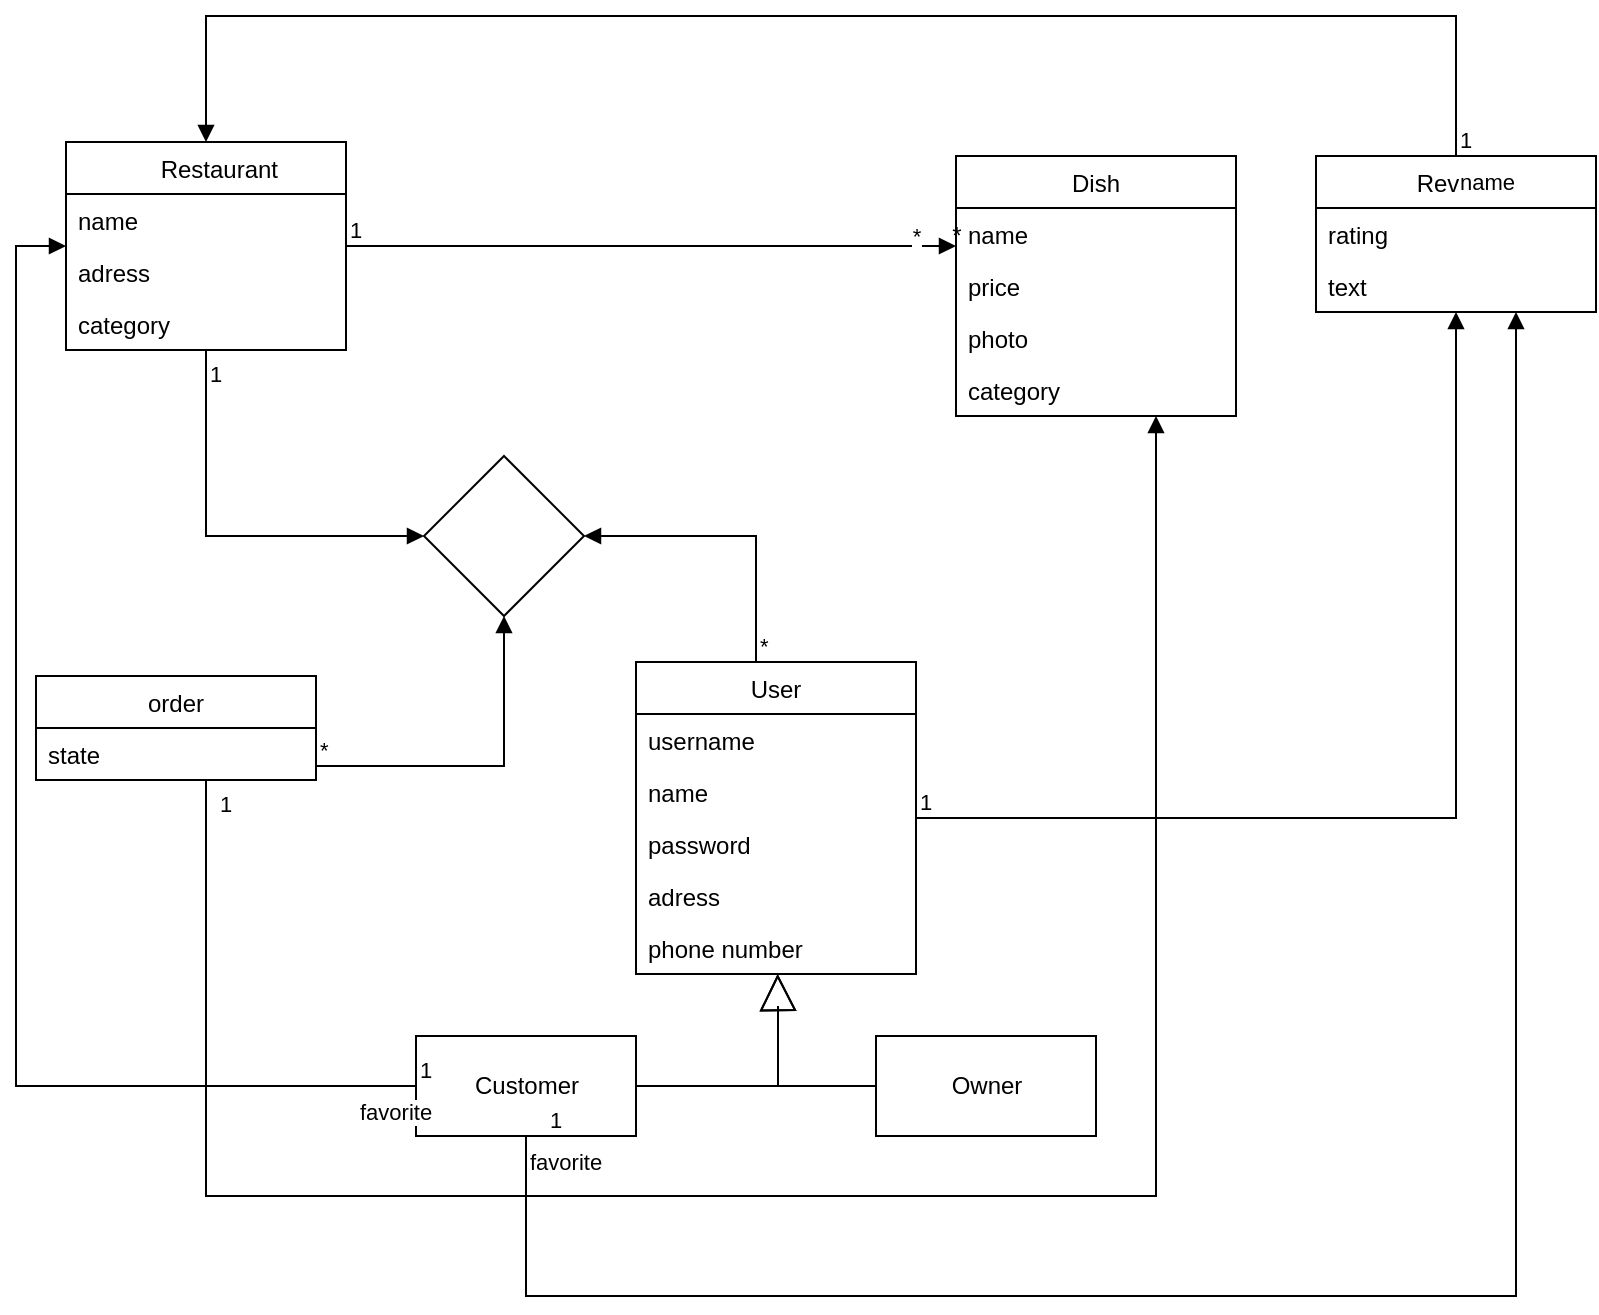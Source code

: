 <mxfile version="16.5.2" type="github">
  <diagram id="V-8uuCBXXXRlI4_VmbDH" name="Page-1">
    <mxGraphModel dx="1422" dy="725" grid="1" gridSize="10" guides="1" tooltips="1" connect="1" arrows="1" fold="1" page="1" pageScale="1" pageWidth="850" pageHeight="1100" math="0" shadow="0">
      <root>
        <mxCell id="0" />
        <mxCell id="1" parent="0" />
        <mxCell id="EaHBdy7zqVaC9TPAFiwn-1" value="Customer" style="html=1;" vertex="1" parent="1">
          <mxGeometry x="220" y="560" width="110" height="50" as="geometry" />
        </mxCell>
        <mxCell id="EaHBdy7zqVaC9TPAFiwn-2" value="Owner" style="html=1;" vertex="1" parent="1">
          <mxGeometry x="450" y="560" width="110" height="50" as="geometry" />
        </mxCell>
        <mxCell id="EaHBdy7zqVaC9TPAFiwn-3" value="" style="endArrow=block;endSize=16;endFill=0;html=1;rounded=0;" edge="1" parent="1" source="EaHBdy7zqVaC9TPAFiwn-1" target="EaHBdy7zqVaC9TPAFiwn-18">
          <mxGeometry width="160" relative="1" as="geometry">
            <mxPoint x="236" y="500" as="sourcePoint" />
            <mxPoint x="401" y="450" as="targetPoint" />
            <Array as="points">
              <mxPoint x="401" y="585" />
              <mxPoint x="401" y="545" />
            </Array>
          </mxGeometry>
        </mxCell>
        <mxCell id="EaHBdy7zqVaC9TPAFiwn-4" value="" style="endArrow=block;endSize=16;endFill=0;html=1;rounded=0;" edge="1" parent="1" source="EaHBdy7zqVaC9TPAFiwn-2" target="EaHBdy7zqVaC9TPAFiwn-18">
          <mxGeometry width="160" relative="1" as="geometry">
            <mxPoint x="486" y="480" as="sourcePoint" />
            <mxPoint x="401" y="450" as="targetPoint" />
            <Array as="points">
              <mxPoint x="401" y="585" />
              <mxPoint x="401" y="545" />
            </Array>
          </mxGeometry>
        </mxCell>
        <mxCell id="EaHBdy7zqVaC9TPAFiwn-5" value="" style="endArrow=block;endFill=1;html=1;edgeStyle=orthogonalEdgeStyle;align=left;verticalAlign=top;rounded=0;" edge="1" parent="1" source="EaHBdy7zqVaC9TPAFiwn-24" target="EaHBdy7zqVaC9TPAFiwn-28">
          <mxGeometry x="-1" relative="1" as="geometry">
            <mxPoint x="170" y="165" as="sourcePoint" />
            <mxPoint x="304" y="172" as="targetPoint" />
            <Array as="points">
              <mxPoint x="420" y="165" />
              <mxPoint x="420" y="165" />
            </Array>
          </mxGeometry>
        </mxCell>
        <mxCell id="EaHBdy7zqVaC9TPAFiwn-6" value="1" style="edgeLabel;resizable=0;html=1;align=left;verticalAlign=bottom;" connectable="0" vertex="1" parent="EaHBdy7zqVaC9TPAFiwn-5">
          <mxGeometry x="-1" relative="1" as="geometry" />
        </mxCell>
        <mxCell id="EaHBdy7zqVaC9TPAFiwn-7" value="*" style="edgeLabel;html=1;align=center;verticalAlign=middle;resizable=0;points=[];" vertex="1" connectable="0" parent="EaHBdy7zqVaC9TPAFiwn-5">
          <mxGeometry x="0.328" y="-4" relative="1" as="geometry">
            <mxPoint x="82" y="-9" as="offset" />
          </mxGeometry>
        </mxCell>
        <mxCell id="EaHBdy7zqVaC9TPAFiwn-8" value="*" style="text;html=1;align=center;verticalAlign=middle;resizable=0;points=[];autosize=1;strokeColor=none;fillColor=none;" vertex="1" parent="1">
          <mxGeometry x="480" y="150" width="20" height="20" as="geometry" />
        </mxCell>
        <mxCell id="EaHBdy7zqVaC9TPAFiwn-9" value="" style="rhombus;whiteSpace=wrap;html=1;" vertex="1" parent="1">
          <mxGeometry x="224" y="270" width="80" height="80" as="geometry" />
        </mxCell>
        <mxCell id="EaHBdy7zqVaC9TPAFiwn-10" value="" style="endArrow=block;endFill=1;html=1;edgeStyle=orthogonalEdgeStyle;align=left;verticalAlign=top;rounded=0;" edge="1" parent="1" source="EaHBdy7zqVaC9TPAFiwn-40" target="EaHBdy7zqVaC9TPAFiwn-9">
          <mxGeometry x="-1" relative="1" as="geometry">
            <mxPoint x="170" y="425" as="sourcePoint" />
            <mxPoint x="490" y="370" as="targetPoint" />
            <Array as="points">
              <mxPoint x="264" y="425" />
            </Array>
          </mxGeometry>
        </mxCell>
        <mxCell id="EaHBdy7zqVaC9TPAFiwn-11" value="*" style="edgeLabel;resizable=0;html=1;align=left;verticalAlign=bottom;" connectable="0" vertex="1" parent="EaHBdy7zqVaC9TPAFiwn-10">
          <mxGeometry x="-1" relative="1" as="geometry" />
        </mxCell>
        <mxCell id="EaHBdy7zqVaC9TPAFiwn-12" value="" style="endArrow=block;endFill=1;html=1;edgeStyle=orthogonalEdgeStyle;align=left;verticalAlign=top;rounded=0;" edge="1" parent="1" source="EaHBdy7zqVaC9TPAFiwn-18" target="EaHBdy7zqVaC9TPAFiwn-9">
          <mxGeometry x="-1" relative="1" as="geometry">
            <mxPoint x="390" y="400" as="sourcePoint" />
            <mxPoint x="490" y="370" as="targetPoint" />
            <Array as="points">
              <mxPoint x="390" y="310" />
            </Array>
          </mxGeometry>
        </mxCell>
        <mxCell id="EaHBdy7zqVaC9TPAFiwn-13" value="*" style="edgeLabel;resizable=0;html=1;align=left;verticalAlign=bottom;" connectable="0" vertex="1" parent="EaHBdy7zqVaC9TPAFiwn-12">
          <mxGeometry x="-1" relative="1" as="geometry" />
        </mxCell>
        <mxCell id="EaHBdy7zqVaC9TPAFiwn-14" value="" style="endArrow=block;endFill=1;html=1;edgeStyle=orthogonalEdgeStyle;align=left;verticalAlign=top;rounded=0;" edge="1" parent="1" source="EaHBdy7zqVaC9TPAFiwn-24" target="EaHBdy7zqVaC9TPAFiwn-9">
          <mxGeometry x="-1" relative="1" as="geometry">
            <mxPoint x="115" y="190" as="sourcePoint" />
            <mxPoint x="490" y="370" as="targetPoint" />
            <Array as="points">
              <mxPoint x="115" y="310" />
            </Array>
          </mxGeometry>
        </mxCell>
        <mxCell id="EaHBdy7zqVaC9TPAFiwn-15" value="1" style="edgeLabel;resizable=0;html=1;align=left;verticalAlign=bottom;" connectable="0" vertex="1" parent="EaHBdy7zqVaC9TPAFiwn-14">
          <mxGeometry x="-1" relative="1" as="geometry">
            <mxPoint y="20" as="offset" />
          </mxGeometry>
        </mxCell>
        <mxCell id="EaHBdy7zqVaC9TPAFiwn-16" value="" style="endArrow=block;endFill=1;html=1;edgeStyle=orthogonalEdgeStyle;align=left;verticalAlign=top;rounded=0;" edge="1" parent="1" source="EaHBdy7zqVaC9TPAFiwn-40" target="EaHBdy7zqVaC9TPAFiwn-28">
          <mxGeometry x="-1" relative="1" as="geometry">
            <mxPoint x="115" y="480" as="sourcePoint" />
            <mxPoint x="590" y="190" as="targetPoint" />
            <Array as="points">
              <mxPoint x="115" y="640" />
              <mxPoint x="590" y="640" />
            </Array>
          </mxGeometry>
        </mxCell>
        <mxCell id="EaHBdy7zqVaC9TPAFiwn-17" value="1" style="edgeLabel;resizable=0;html=1;align=left;verticalAlign=bottom;" connectable="0" vertex="1" parent="EaHBdy7zqVaC9TPAFiwn-16">
          <mxGeometry x="-1" relative="1" as="geometry">
            <mxPoint x="5" y="20" as="offset" />
          </mxGeometry>
        </mxCell>
        <mxCell id="EaHBdy7zqVaC9TPAFiwn-18" value="User" style="swimlane;fontStyle=0;childLayout=stackLayout;horizontal=1;startSize=26;fillColor=none;horizontalStack=0;resizeParent=1;resizeParentMax=0;resizeLast=0;collapsible=1;marginBottom=0;" vertex="1" parent="1">
          <mxGeometry x="330" y="373" width="140" height="156" as="geometry" />
        </mxCell>
        <mxCell id="EaHBdy7zqVaC9TPAFiwn-19" value="username" style="text;strokeColor=none;fillColor=none;align=left;verticalAlign=top;spacingLeft=4;spacingRight=4;overflow=hidden;rotatable=0;points=[[0,0.5],[1,0.5]];portConstraint=eastwest;" vertex="1" parent="EaHBdy7zqVaC9TPAFiwn-18">
          <mxGeometry y="26" width="140" height="26" as="geometry" />
        </mxCell>
        <mxCell id="EaHBdy7zqVaC9TPAFiwn-20" value="name" style="text;strokeColor=none;fillColor=none;align=left;verticalAlign=top;spacingLeft=4;spacingRight=4;overflow=hidden;rotatable=0;points=[[0,0.5],[1,0.5]];portConstraint=eastwest;" vertex="1" parent="EaHBdy7zqVaC9TPAFiwn-18">
          <mxGeometry y="52" width="140" height="26" as="geometry" />
        </mxCell>
        <mxCell id="EaHBdy7zqVaC9TPAFiwn-21" value="password" style="text;strokeColor=none;fillColor=none;align=left;verticalAlign=top;spacingLeft=4;spacingRight=4;overflow=hidden;rotatable=0;points=[[0,0.5],[1,0.5]];portConstraint=eastwest;" vertex="1" parent="EaHBdy7zqVaC9TPAFiwn-18">
          <mxGeometry y="78" width="140" height="26" as="geometry" />
        </mxCell>
        <mxCell id="EaHBdy7zqVaC9TPAFiwn-22" value="adress" style="text;strokeColor=none;fillColor=none;align=left;verticalAlign=top;spacingLeft=4;spacingRight=4;overflow=hidden;rotatable=0;points=[[0,0.5],[1,0.5]];portConstraint=eastwest;" vertex="1" parent="EaHBdy7zqVaC9TPAFiwn-18">
          <mxGeometry y="104" width="140" height="26" as="geometry" />
        </mxCell>
        <mxCell id="EaHBdy7zqVaC9TPAFiwn-23" value="phone number" style="text;strokeColor=none;fillColor=none;align=left;verticalAlign=top;spacingLeft=4;spacingRight=4;overflow=hidden;rotatable=0;points=[[0,0.5],[1,0.5]];portConstraint=eastwest;" vertex="1" parent="EaHBdy7zqVaC9TPAFiwn-18">
          <mxGeometry y="130" width="140" height="26" as="geometry" />
        </mxCell>
        <mxCell id="EaHBdy7zqVaC9TPAFiwn-24" value="    Restaurant" style="swimlane;fontStyle=0;childLayout=stackLayout;horizontal=1;startSize=26;fillColor=none;horizontalStack=0;resizeParent=1;resizeParentMax=0;resizeLast=0;collapsible=1;marginBottom=0;" vertex="1" parent="1">
          <mxGeometry x="45" y="113" width="140" height="104" as="geometry" />
        </mxCell>
        <mxCell id="EaHBdy7zqVaC9TPAFiwn-25" value="name" style="text;strokeColor=none;fillColor=none;align=left;verticalAlign=top;spacingLeft=4;spacingRight=4;overflow=hidden;rotatable=0;points=[[0,0.5],[1,0.5]];portConstraint=eastwest;" vertex="1" parent="EaHBdy7zqVaC9TPAFiwn-24">
          <mxGeometry y="26" width="140" height="26" as="geometry" />
        </mxCell>
        <mxCell id="EaHBdy7zqVaC9TPAFiwn-26" value="adress" style="text;strokeColor=none;fillColor=none;align=left;verticalAlign=top;spacingLeft=4;spacingRight=4;overflow=hidden;rotatable=0;points=[[0,0.5],[1,0.5]];portConstraint=eastwest;" vertex="1" parent="EaHBdy7zqVaC9TPAFiwn-24">
          <mxGeometry y="52" width="140" height="26" as="geometry" />
        </mxCell>
        <mxCell id="EaHBdy7zqVaC9TPAFiwn-27" value="category" style="text;strokeColor=none;fillColor=none;align=left;verticalAlign=top;spacingLeft=4;spacingRight=4;overflow=hidden;rotatable=0;points=[[0,0.5],[1,0.5]];portConstraint=eastwest;" vertex="1" parent="EaHBdy7zqVaC9TPAFiwn-24">
          <mxGeometry y="78" width="140" height="26" as="geometry" />
        </mxCell>
        <mxCell id="EaHBdy7zqVaC9TPAFiwn-28" value="Dish" style="swimlane;fontStyle=0;childLayout=stackLayout;horizontal=1;startSize=26;fillColor=none;horizontalStack=0;resizeParent=1;resizeParentMax=0;resizeLast=0;collapsible=1;marginBottom=0;" vertex="1" parent="1">
          <mxGeometry x="490" y="120" width="140" height="130" as="geometry" />
        </mxCell>
        <mxCell id="EaHBdy7zqVaC9TPAFiwn-29" value="name" style="text;strokeColor=none;fillColor=none;align=left;verticalAlign=top;spacingLeft=4;spacingRight=4;overflow=hidden;rotatable=0;points=[[0,0.5],[1,0.5]];portConstraint=eastwest;" vertex="1" parent="EaHBdy7zqVaC9TPAFiwn-28">
          <mxGeometry y="26" width="140" height="26" as="geometry" />
        </mxCell>
        <mxCell id="EaHBdy7zqVaC9TPAFiwn-30" value="price" style="text;strokeColor=none;fillColor=none;align=left;verticalAlign=top;spacingLeft=4;spacingRight=4;overflow=hidden;rotatable=0;points=[[0,0.5],[1,0.5]];portConstraint=eastwest;" vertex="1" parent="EaHBdy7zqVaC9TPAFiwn-28">
          <mxGeometry y="52" width="140" height="26" as="geometry" />
        </mxCell>
        <mxCell id="EaHBdy7zqVaC9TPAFiwn-31" value="photo" style="text;strokeColor=none;fillColor=none;align=left;verticalAlign=top;spacingLeft=4;spacingRight=4;overflow=hidden;rotatable=0;points=[[0,0.5],[1,0.5]];portConstraint=eastwest;" vertex="1" parent="EaHBdy7zqVaC9TPAFiwn-28">
          <mxGeometry y="78" width="140" height="26" as="geometry" />
        </mxCell>
        <mxCell id="EaHBdy7zqVaC9TPAFiwn-32" value="category" style="text;strokeColor=none;fillColor=none;align=left;verticalAlign=top;spacingLeft=4;spacingRight=4;overflow=hidden;rotatable=0;points=[[0,0.5],[1,0.5]];portConstraint=eastwest;" vertex="1" parent="EaHBdy7zqVaC9TPAFiwn-28">
          <mxGeometry y="104" width="140" height="26" as="geometry" />
        </mxCell>
        <mxCell id="EaHBdy7zqVaC9TPAFiwn-33" value="Review" style="swimlane;fontStyle=0;childLayout=stackLayout;horizontal=1;startSize=26;fillColor=none;horizontalStack=0;resizeParent=1;resizeParentMax=0;resizeLast=0;collapsible=1;marginBottom=0;" vertex="1" parent="1">
          <mxGeometry x="670" y="120" width="140" height="78" as="geometry" />
        </mxCell>
        <mxCell id="EaHBdy7zqVaC9TPAFiwn-34" value="rating" style="text;strokeColor=none;fillColor=none;align=left;verticalAlign=top;spacingLeft=4;spacingRight=4;overflow=hidden;rotatable=0;points=[[0,0.5],[1,0.5]];portConstraint=eastwest;" vertex="1" parent="EaHBdy7zqVaC9TPAFiwn-33">
          <mxGeometry y="26" width="140" height="26" as="geometry" />
        </mxCell>
        <mxCell id="EaHBdy7zqVaC9TPAFiwn-35" value="text" style="text;strokeColor=none;fillColor=none;align=left;verticalAlign=top;spacingLeft=4;spacingRight=4;overflow=hidden;rotatable=0;points=[[0,0.5],[1,0.5]];portConstraint=eastwest;" vertex="1" parent="EaHBdy7zqVaC9TPAFiwn-33">
          <mxGeometry y="52" width="140" height="26" as="geometry" />
        </mxCell>
        <mxCell id="EaHBdy7zqVaC9TPAFiwn-36" value="" style="endArrow=block;endFill=1;html=1;edgeStyle=orthogonalEdgeStyle;align=left;verticalAlign=top;rounded=0;" edge="1" parent="1" source="EaHBdy7zqVaC9TPAFiwn-18" target="EaHBdy7zqVaC9TPAFiwn-33">
          <mxGeometry x="-1" relative="1" as="geometry">
            <mxPoint x="-170" y="440" as="sourcePoint" />
            <mxPoint x="-10" y="440" as="targetPoint" />
          </mxGeometry>
        </mxCell>
        <mxCell id="EaHBdy7zqVaC9TPAFiwn-37" value="1" style="edgeLabel;resizable=0;html=1;align=left;verticalAlign=bottom;" connectable="0" vertex="1" parent="EaHBdy7zqVaC9TPAFiwn-36">
          <mxGeometry x="-1" relative="1" as="geometry" />
        </mxCell>
        <mxCell id="EaHBdy7zqVaC9TPAFiwn-38" value="name" style="endArrow=block;endFill=1;html=1;edgeStyle=orthogonalEdgeStyle;align=left;verticalAlign=top;rounded=0;" edge="1" parent="1" source="EaHBdy7zqVaC9TPAFiwn-33" target="EaHBdy7zqVaC9TPAFiwn-24">
          <mxGeometry x="-1" relative="1" as="geometry">
            <mxPoint x="-140" y="420" as="sourcePoint" />
            <mxPoint x="20" y="420" as="targetPoint" />
            <Array as="points">
              <mxPoint x="740" y="50" />
              <mxPoint x="115" y="50" />
            </Array>
          </mxGeometry>
        </mxCell>
        <mxCell id="EaHBdy7zqVaC9TPAFiwn-39" value="1" style="edgeLabel;resizable=0;html=1;align=left;verticalAlign=bottom;" connectable="0" vertex="1" parent="EaHBdy7zqVaC9TPAFiwn-38">
          <mxGeometry x="-1" relative="1" as="geometry" />
        </mxCell>
        <mxCell id="EaHBdy7zqVaC9TPAFiwn-40" value="order" style="swimlane;fontStyle=0;childLayout=stackLayout;horizontal=1;startSize=26;fillColor=none;horizontalStack=0;resizeParent=1;resizeParentMax=0;resizeLast=0;collapsible=1;marginBottom=0;" vertex="1" parent="1">
          <mxGeometry x="30" y="380" width="140" height="52" as="geometry" />
        </mxCell>
        <mxCell id="EaHBdy7zqVaC9TPAFiwn-41" value="state" style="text;strokeColor=none;fillColor=none;align=left;verticalAlign=top;spacingLeft=4;spacingRight=4;overflow=hidden;rotatable=0;points=[[0,0.5],[1,0.5]];portConstraint=eastwest;" vertex="1" parent="EaHBdy7zqVaC9TPAFiwn-40">
          <mxGeometry y="26" width="140" height="26" as="geometry" />
        </mxCell>
        <mxCell id="EaHBdy7zqVaC9TPAFiwn-42" value="favorite" style="endArrow=block;endFill=1;html=1;edgeStyle=orthogonalEdgeStyle;align=left;verticalAlign=top;rounded=0;" edge="1" parent="1" source="EaHBdy7zqVaC9TPAFiwn-1" target="EaHBdy7zqVaC9TPAFiwn-24">
          <mxGeometry x="-0.907" relative="1" as="geometry">
            <mxPoint x="-160" y="520" as="sourcePoint" />
            <mxPoint y="520" as="targetPoint" />
            <Array as="points">
              <mxPoint x="20" y="585" />
              <mxPoint x="20" y="165" />
            </Array>
            <mxPoint as="offset" />
          </mxGeometry>
        </mxCell>
        <mxCell id="EaHBdy7zqVaC9TPAFiwn-43" value="1" style="edgeLabel;resizable=0;html=1;align=left;verticalAlign=bottom;" connectable="0" vertex="1" parent="EaHBdy7zqVaC9TPAFiwn-42">
          <mxGeometry x="-1" relative="1" as="geometry" />
        </mxCell>
        <mxCell id="EaHBdy7zqVaC9TPAFiwn-44" value="favorite" style="endArrow=block;endFill=1;html=1;edgeStyle=orthogonalEdgeStyle;align=left;verticalAlign=top;rounded=0;" edge="1" parent="1" source="EaHBdy7zqVaC9TPAFiwn-1" target="EaHBdy7zqVaC9TPAFiwn-33">
          <mxGeometry x="-1" relative="1" as="geometry">
            <mxPoint x="370" y="680" as="sourcePoint" />
            <mxPoint x="530" y="680" as="targetPoint" />
            <Array as="points">
              <mxPoint x="275" y="690" />
              <mxPoint x="770" y="690" />
            </Array>
          </mxGeometry>
        </mxCell>
        <mxCell id="EaHBdy7zqVaC9TPAFiwn-45" value="1" style="edgeLabel;resizable=0;html=1;align=left;verticalAlign=bottom;" connectable="0" vertex="1" parent="EaHBdy7zqVaC9TPAFiwn-44">
          <mxGeometry x="-1" relative="1" as="geometry">
            <mxPoint x="10" as="offset" />
          </mxGeometry>
        </mxCell>
      </root>
    </mxGraphModel>
  </diagram>
</mxfile>
